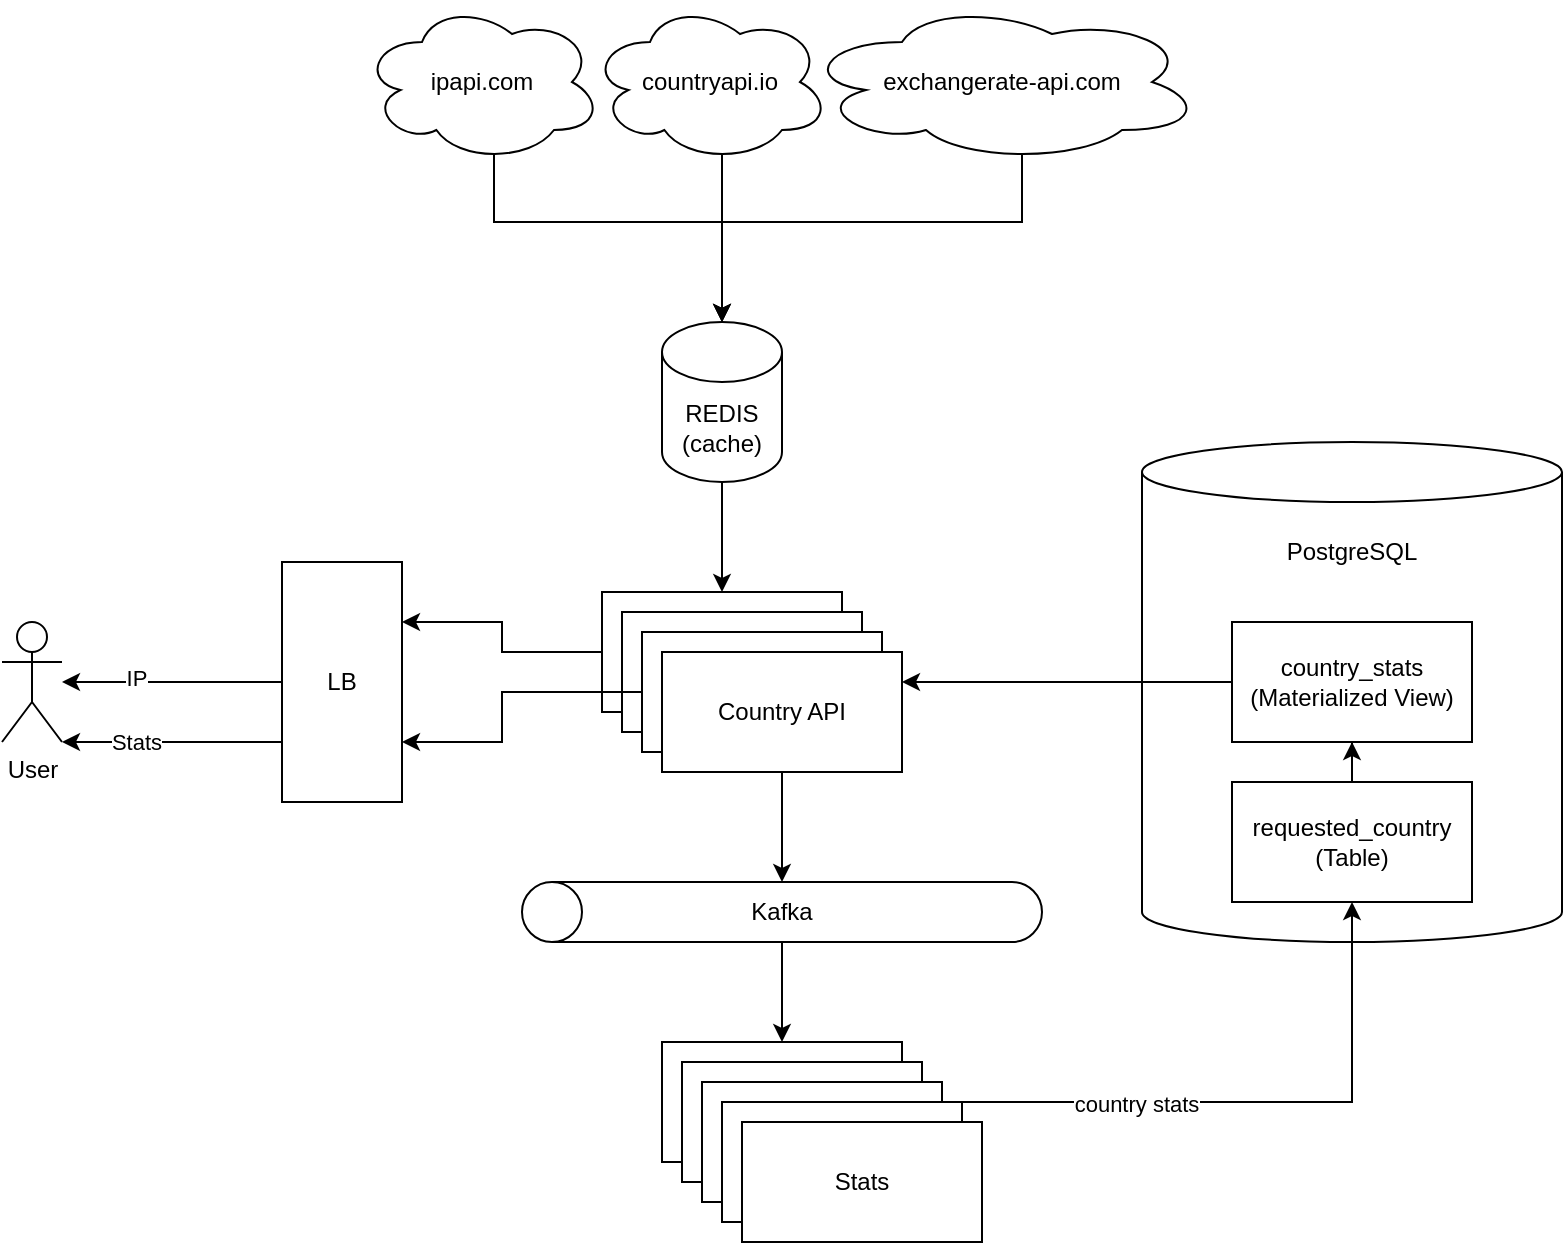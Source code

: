<mxfile version="21.6.5" type="device">
  <diagram name="Page-1" id="VBJDxE9jmmHXY5iQviOq">
    <mxGraphModel dx="1007" dy="1677" grid="1" gridSize="10" guides="1" tooltips="1" connect="1" arrows="1" fold="1" page="1" pageScale="1" pageWidth="850" pageHeight="1100" math="0" shadow="0">
      <root>
        <mxCell id="0" />
        <mxCell id="1" parent="0" />
        <mxCell id="09m9z0guO-R0yb3yTY-k-1" value="User" style="shape=umlActor;verticalLabelPosition=bottom;verticalAlign=top;html=1;outlineConnect=0;" parent="1" vertex="1">
          <mxGeometry x="30" y="230" width="30" height="60" as="geometry" />
        </mxCell>
        <mxCell id="09m9z0guO-R0yb3yTY-k-15" style="edgeStyle=orthogonalEdgeStyle;rounded=0;orthogonalLoop=1;jettySize=auto;html=1;" parent="1" source="09m9z0guO-R0yb3yTY-k-2" target="09m9z0guO-R0yb3yTY-k-1" edge="1">
          <mxGeometry relative="1" as="geometry" />
        </mxCell>
        <mxCell id="nhghJqAbmbBJkboLFDBI-20" value="IP" style="edgeLabel;html=1;align=center;verticalAlign=middle;resizable=0;points=[];" parent="09m9z0guO-R0yb3yTY-k-15" vertex="1" connectable="0">
          <mxGeometry x="0.327" y="-2" relative="1" as="geometry">
            <mxPoint as="offset" />
          </mxGeometry>
        </mxCell>
        <mxCell id="09m9z0guO-R0yb3yTY-k-16" style="edgeStyle=orthogonalEdgeStyle;rounded=0;orthogonalLoop=1;jettySize=auto;html=1;exitX=0.75;exitY=1;exitDx=0;exitDy=0;entryX=1;entryY=1;entryDx=0;entryDy=0;entryPerimeter=0;" parent="1" source="09m9z0guO-R0yb3yTY-k-2" target="09m9z0guO-R0yb3yTY-k-1" edge="1">
          <mxGeometry relative="1" as="geometry">
            <mxPoint x="60" y="260" as="targetPoint" />
            <Array as="points">
              <mxPoint x="90" y="290" />
              <mxPoint x="90" y="290" />
            </Array>
          </mxGeometry>
        </mxCell>
        <mxCell id="nhghJqAbmbBJkboLFDBI-21" value="Stats" style="edgeLabel;html=1;align=center;verticalAlign=middle;resizable=0;points=[];" parent="09m9z0guO-R0yb3yTY-k-16" vertex="1" connectable="0">
          <mxGeometry x="0.327" y="3" relative="1" as="geometry">
            <mxPoint y="-3" as="offset" />
          </mxGeometry>
        </mxCell>
        <mxCell id="09m9z0guO-R0yb3yTY-k-2" value="LB" style="rounded=0;whiteSpace=wrap;html=1;direction=south;" parent="1" vertex="1">
          <mxGeometry x="170" y="200" width="60" height="120" as="geometry" />
        </mxCell>
        <mxCell id="09m9z0guO-R0yb3yTY-k-14" style="edgeStyle=orthogonalEdgeStyle;rounded=0;orthogonalLoop=1;jettySize=auto;html=1;exitX=0;exitY=0.5;exitDx=0;exitDy=0;entryX=0.25;entryY=0;entryDx=0;entryDy=0;" parent="1" source="09m9z0guO-R0yb3yTY-k-3" target="09m9z0guO-R0yb3yTY-k-2" edge="1">
          <mxGeometry relative="1" as="geometry" />
        </mxCell>
        <mxCell id="09m9z0guO-R0yb3yTY-k-3" value="" style="rounded=0;whiteSpace=wrap;html=1;" parent="1" vertex="1">
          <mxGeometry x="330" y="215" width="120" height="60" as="geometry" />
        </mxCell>
        <mxCell id="09m9z0guO-R0yb3yTY-k-4" value="" style="rounded=0;whiteSpace=wrap;html=1;" parent="1" vertex="1">
          <mxGeometry x="340" y="225" width="120" height="60" as="geometry" />
        </mxCell>
        <mxCell id="09m9z0guO-R0yb3yTY-k-18" style="edgeStyle=orthogonalEdgeStyle;rounded=0;orthogonalLoop=1;jettySize=auto;html=1;entryX=0.75;entryY=0;entryDx=0;entryDy=0;" parent="1" source="09m9z0guO-R0yb3yTY-k-5" target="09m9z0guO-R0yb3yTY-k-2" edge="1">
          <mxGeometry relative="1" as="geometry">
            <Array as="points">
              <mxPoint x="280" y="265" />
              <mxPoint x="280" y="290" />
            </Array>
          </mxGeometry>
        </mxCell>
        <mxCell id="09m9z0guO-R0yb3yTY-k-5" value="" style="rounded=0;whiteSpace=wrap;html=1;" parent="1" vertex="1">
          <mxGeometry x="350" y="235" width="120" height="60" as="geometry" />
        </mxCell>
        <mxCell id="09m9z0guO-R0yb3yTY-k-25" style="edgeStyle=orthogonalEdgeStyle;rounded=0;orthogonalLoop=1;jettySize=auto;html=1;entryX=1;entryY=0.5;entryDx=0;entryDy=0;entryPerimeter=0;" parent="1" source="09m9z0guO-R0yb3yTY-k-6" target="09m9z0guO-R0yb3yTY-k-22" edge="1">
          <mxGeometry relative="1" as="geometry" />
        </mxCell>
        <mxCell id="09m9z0guO-R0yb3yTY-k-6" value="Country API" style="rounded=0;whiteSpace=wrap;html=1;" parent="1" vertex="1">
          <mxGeometry x="360" y="245" width="120" height="60" as="geometry" />
        </mxCell>
        <mxCell id="09m9z0guO-R0yb3yTY-k-10" style="edgeStyle=orthogonalEdgeStyle;rounded=0;orthogonalLoop=1;jettySize=auto;html=1;entryX=0.5;entryY=0;entryDx=0;entryDy=0;exitX=0.55;exitY=0.95;exitDx=0;exitDy=0;exitPerimeter=0;entryPerimeter=0;" parent="1" source="09m9z0guO-R0yb3yTY-k-7" target="nhghJqAbmbBJkboLFDBI-4" edge="1">
          <mxGeometry relative="1" as="geometry">
            <Array as="points">
              <mxPoint x="276" y="30" />
              <mxPoint x="390" y="30" />
            </Array>
          </mxGeometry>
        </mxCell>
        <mxCell id="09m9z0guO-R0yb3yTY-k-7" value="ipapi.com" style="ellipse;shape=cloud;whiteSpace=wrap;html=1;" parent="1" vertex="1">
          <mxGeometry x="210" y="-80" width="120" height="80" as="geometry" />
        </mxCell>
        <mxCell id="09m9z0guO-R0yb3yTY-k-11" style="edgeStyle=orthogonalEdgeStyle;rounded=0;orthogonalLoop=1;jettySize=auto;html=1;entryX=0.5;entryY=0;entryDx=0;entryDy=0;exitX=0.55;exitY=0.95;exitDx=0;exitDy=0;exitPerimeter=0;entryPerimeter=0;" parent="1" source="09m9z0guO-R0yb3yTY-k-8" target="nhghJqAbmbBJkboLFDBI-4" edge="1">
          <mxGeometry relative="1" as="geometry" />
        </mxCell>
        <mxCell id="09m9z0guO-R0yb3yTY-k-8" value="countryapi.io" style="ellipse;shape=cloud;whiteSpace=wrap;html=1;" parent="1" vertex="1">
          <mxGeometry x="324" y="-80" width="120" height="80" as="geometry" />
        </mxCell>
        <mxCell id="09m9z0guO-R0yb3yTY-k-12" style="edgeStyle=orthogonalEdgeStyle;rounded=0;orthogonalLoop=1;jettySize=auto;html=1;entryX=0.5;entryY=0;entryDx=0;entryDy=0;exitX=0.55;exitY=0.95;exitDx=0;exitDy=0;exitPerimeter=0;entryPerimeter=0;" parent="1" source="09m9z0guO-R0yb3yTY-k-9" target="nhghJqAbmbBJkboLFDBI-4" edge="1">
          <mxGeometry relative="1" as="geometry">
            <mxPoint x="516" y="-6" as="sourcePoint" />
            <mxPoint x="390" y="216" as="targetPoint" />
            <Array as="points">
              <mxPoint x="540" y="30" />
              <mxPoint x="390" y="30" />
            </Array>
          </mxGeometry>
        </mxCell>
        <mxCell id="09m9z0guO-R0yb3yTY-k-9" value="exchangerate-api.com" style="ellipse;shape=cloud;whiteSpace=wrap;html=1;" parent="1" vertex="1">
          <mxGeometry x="430" y="-80" width="200" height="80" as="geometry" />
        </mxCell>
        <mxCell id="09m9z0guO-R0yb3yTY-k-19" value="" style="shape=cylinder3;whiteSpace=wrap;html=1;boundedLbl=1;backgroundOutline=1;size=15;align=center;" parent="1" vertex="1">
          <mxGeometry x="600" y="140" width="210" height="250" as="geometry" />
        </mxCell>
        <mxCell id="09m9z0guO-R0yb3yTY-k-27" style="edgeStyle=orthogonalEdgeStyle;rounded=0;orthogonalLoop=1;jettySize=auto;html=1;exitX=0;exitY=0.5;exitDx=0;exitDy=0;exitPerimeter=0;" parent="1" source="09m9z0guO-R0yb3yTY-k-22" target="09m9z0guO-R0yb3yTY-k-26" edge="1">
          <mxGeometry relative="1" as="geometry">
            <mxPoint x="330" y="430" as="sourcePoint" />
          </mxGeometry>
        </mxCell>
        <mxCell id="09m9z0guO-R0yb3yTY-k-22" value="" style="shape=cylinder3;whiteSpace=wrap;html=1;boundedLbl=1;backgroundOutline=1;size=15;direction=south;rotation=-180;verticalAlign=middle;" parent="1" vertex="1">
          <mxGeometry x="290" y="360" width="260" height="30" as="geometry" />
        </mxCell>
        <mxCell id="09m9z0guO-R0yb3yTY-k-28" style="edgeStyle=orthogonalEdgeStyle;rounded=0;orthogonalLoop=1;jettySize=auto;html=1;entryX=0.5;entryY=1;entryDx=0;entryDy=0;" parent="1" source="09m9z0guO-R0yb3yTY-k-26" target="nhghJqAbmbBJkboLFDBI-16" edge="1">
          <mxGeometry relative="1" as="geometry">
            <mxPoint x="580" y="472.5" as="targetPoint" />
          </mxGeometry>
        </mxCell>
        <mxCell id="xTlW_099o_t2BGy_bLSw-1" value="country stats" style="edgeLabel;html=1;align=center;verticalAlign=middle;resizable=0;points=[];" vertex="1" connectable="0" parent="09m9z0guO-R0yb3yTY-k-28">
          <mxGeometry x="-0.282" y="-1" relative="1" as="geometry">
            <mxPoint as="offset" />
          </mxGeometry>
        </mxCell>
        <mxCell id="09m9z0guO-R0yb3yTY-k-26" value="Data loader" style="rounded=0;whiteSpace=wrap;html=1;" parent="1" vertex="1">
          <mxGeometry x="360" y="440" width="120" height="60" as="geometry" />
        </mxCell>
        <mxCell id="nhghJqAbmbBJkboLFDBI-9" style="edgeStyle=orthogonalEdgeStyle;rounded=0;orthogonalLoop=1;jettySize=auto;html=1;entryX=0.5;entryY=0;entryDx=0;entryDy=0;" parent="1" source="nhghJqAbmbBJkboLFDBI-4" target="09m9z0guO-R0yb3yTY-k-3" edge="1">
          <mxGeometry relative="1" as="geometry" />
        </mxCell>
        <mxCell id="nhghJqAbmbBJkboLFDBI-4" value="REDIS&lt;br&gt;(cache)" style="shape=cylinder3;whiteSpace=wrap;html=1;boundedLbl=1;backgroundOutline=1;size=15;" parent="1" vertex="1">
          <mxGeometry x="360" y="80" width="60" height="80" as="geometry" />
        </mxCell>
        <mxCell id="nhghJqAbmbBJkboLFDBI-11" value="Data loader" style="rounded=0;whiteSpace=wrap;html=1;" parent="1" vertex="1">
          <mxGeometry x="370" y="450" width="120" height="60" as="geometry" />
        </mxCell>
        <mxCell id="nhghJqAbmbBJkboLFDBI-12" value="Data loader" style="rounded=0;whiteSpace=wrap;html=1;" parent="1" vertex="1">
          <mxGeometry x="380" y="460" width="120" height="60" as="geometry" />
        </mxCell>
        <mxCell id="nhghJqAbmbBJkboLFDBI-13" value="Data loader" style="rounded=0;whiteSpace=wrap;html=1;" parent="1" vertex="1">
          <mxGeometry x="390" y="470" width="120" height="60" as="geometry" />
        </mxCell>
        <mxCell id="nhghJqAbmbBJkboLFDBI-14" value="Stats" style="rounded=0;whiteSpace=wrap;html=1;" parent="1" vertex="1">
          <mxGeometry x="400" y="480" width="120" height="60" as="geometry" />
        </mxCell>
        <mxCell id="nhghJqAbmbBJkboLFDBI-19" value="" style="edgeStyle=orthogonalEdgeStyle;rounded=0;orthogonalLoop=1;jettySize=auto;html=1;" parent="1" source="nhghJqAbmbBJkboLFDBI-16" target="nhghJqAbmbBJkboLFDBI-17" edge="1">
          <mxGeometry relative="1" as="geometry" />
        </mxCell>
        <mxCell id="nhghJqAbmbBJkboLFDBI-16" value="requested_country (Table)" style="rounded=0;whiteSpace=wrap;html=1;" parent="1" vertex="1">
          <mxGeometry x="645" y="310" width="120" height="60" as="geometry" />
        </mxCell>
        <mxCell id="nhghJqAbmbBJkboLFDBI-17" value="country_stats (Materialized View)" style="rounded=0;whiteSpace=wrap;html=1;" parent="1" vertex="1">
          <mxGeometry x="645" y="230" width="120" height="60" as="geometry" />
        </mxCell>
        <mxCell id="09m9z0guO-R0yb3yTY-k-20" style="edgeStyle=orthogonalEdgeStyle;rounded=0;orthogonalLoop=1;jettySize=auto;html=1;entryX=1;entryY=0.25;entryDx=0;entryDy=0;exitX=0;exitY=0.5;exitDx=0;exitDy=0;" parent="1" source="nhghJqAbmbBJkboLFDBI-17" target="09m9z0guO-R0yb3yTY-k-6" edge="1">
          <mxGeometry relative="1" as="geometry" />
        </mxCell>
        <mxCell id="xTlW_099o_t2BGy_bLSw-2" value="PostgreSQL" style="text;html=1;strokeColor=none;fillColor=none;align=center;verticalAlign=middle;whiteSpace=wrap;rounded=0;" vertex="1" parent="1">
          <mxGeometry x="675" y="180" width="60" height="30" as="geometry" />
        </mxCell>
        <mxCell id="xTlW_099o_t2BGy_bLSw-3" value="Kafka" style="text;html=1;strokeColor=none;fillColor=none;align=center;verticalAlign=middle;whiteSpace=wrap;rounded=0;" vertex="1" parent="1">
          <mxGeometry x="390" y="360" width="60" height="30" as="geometry" />
        </mxCell>
      </root>
    </mxGraphModel>
  </diagram>
</mxfile>
